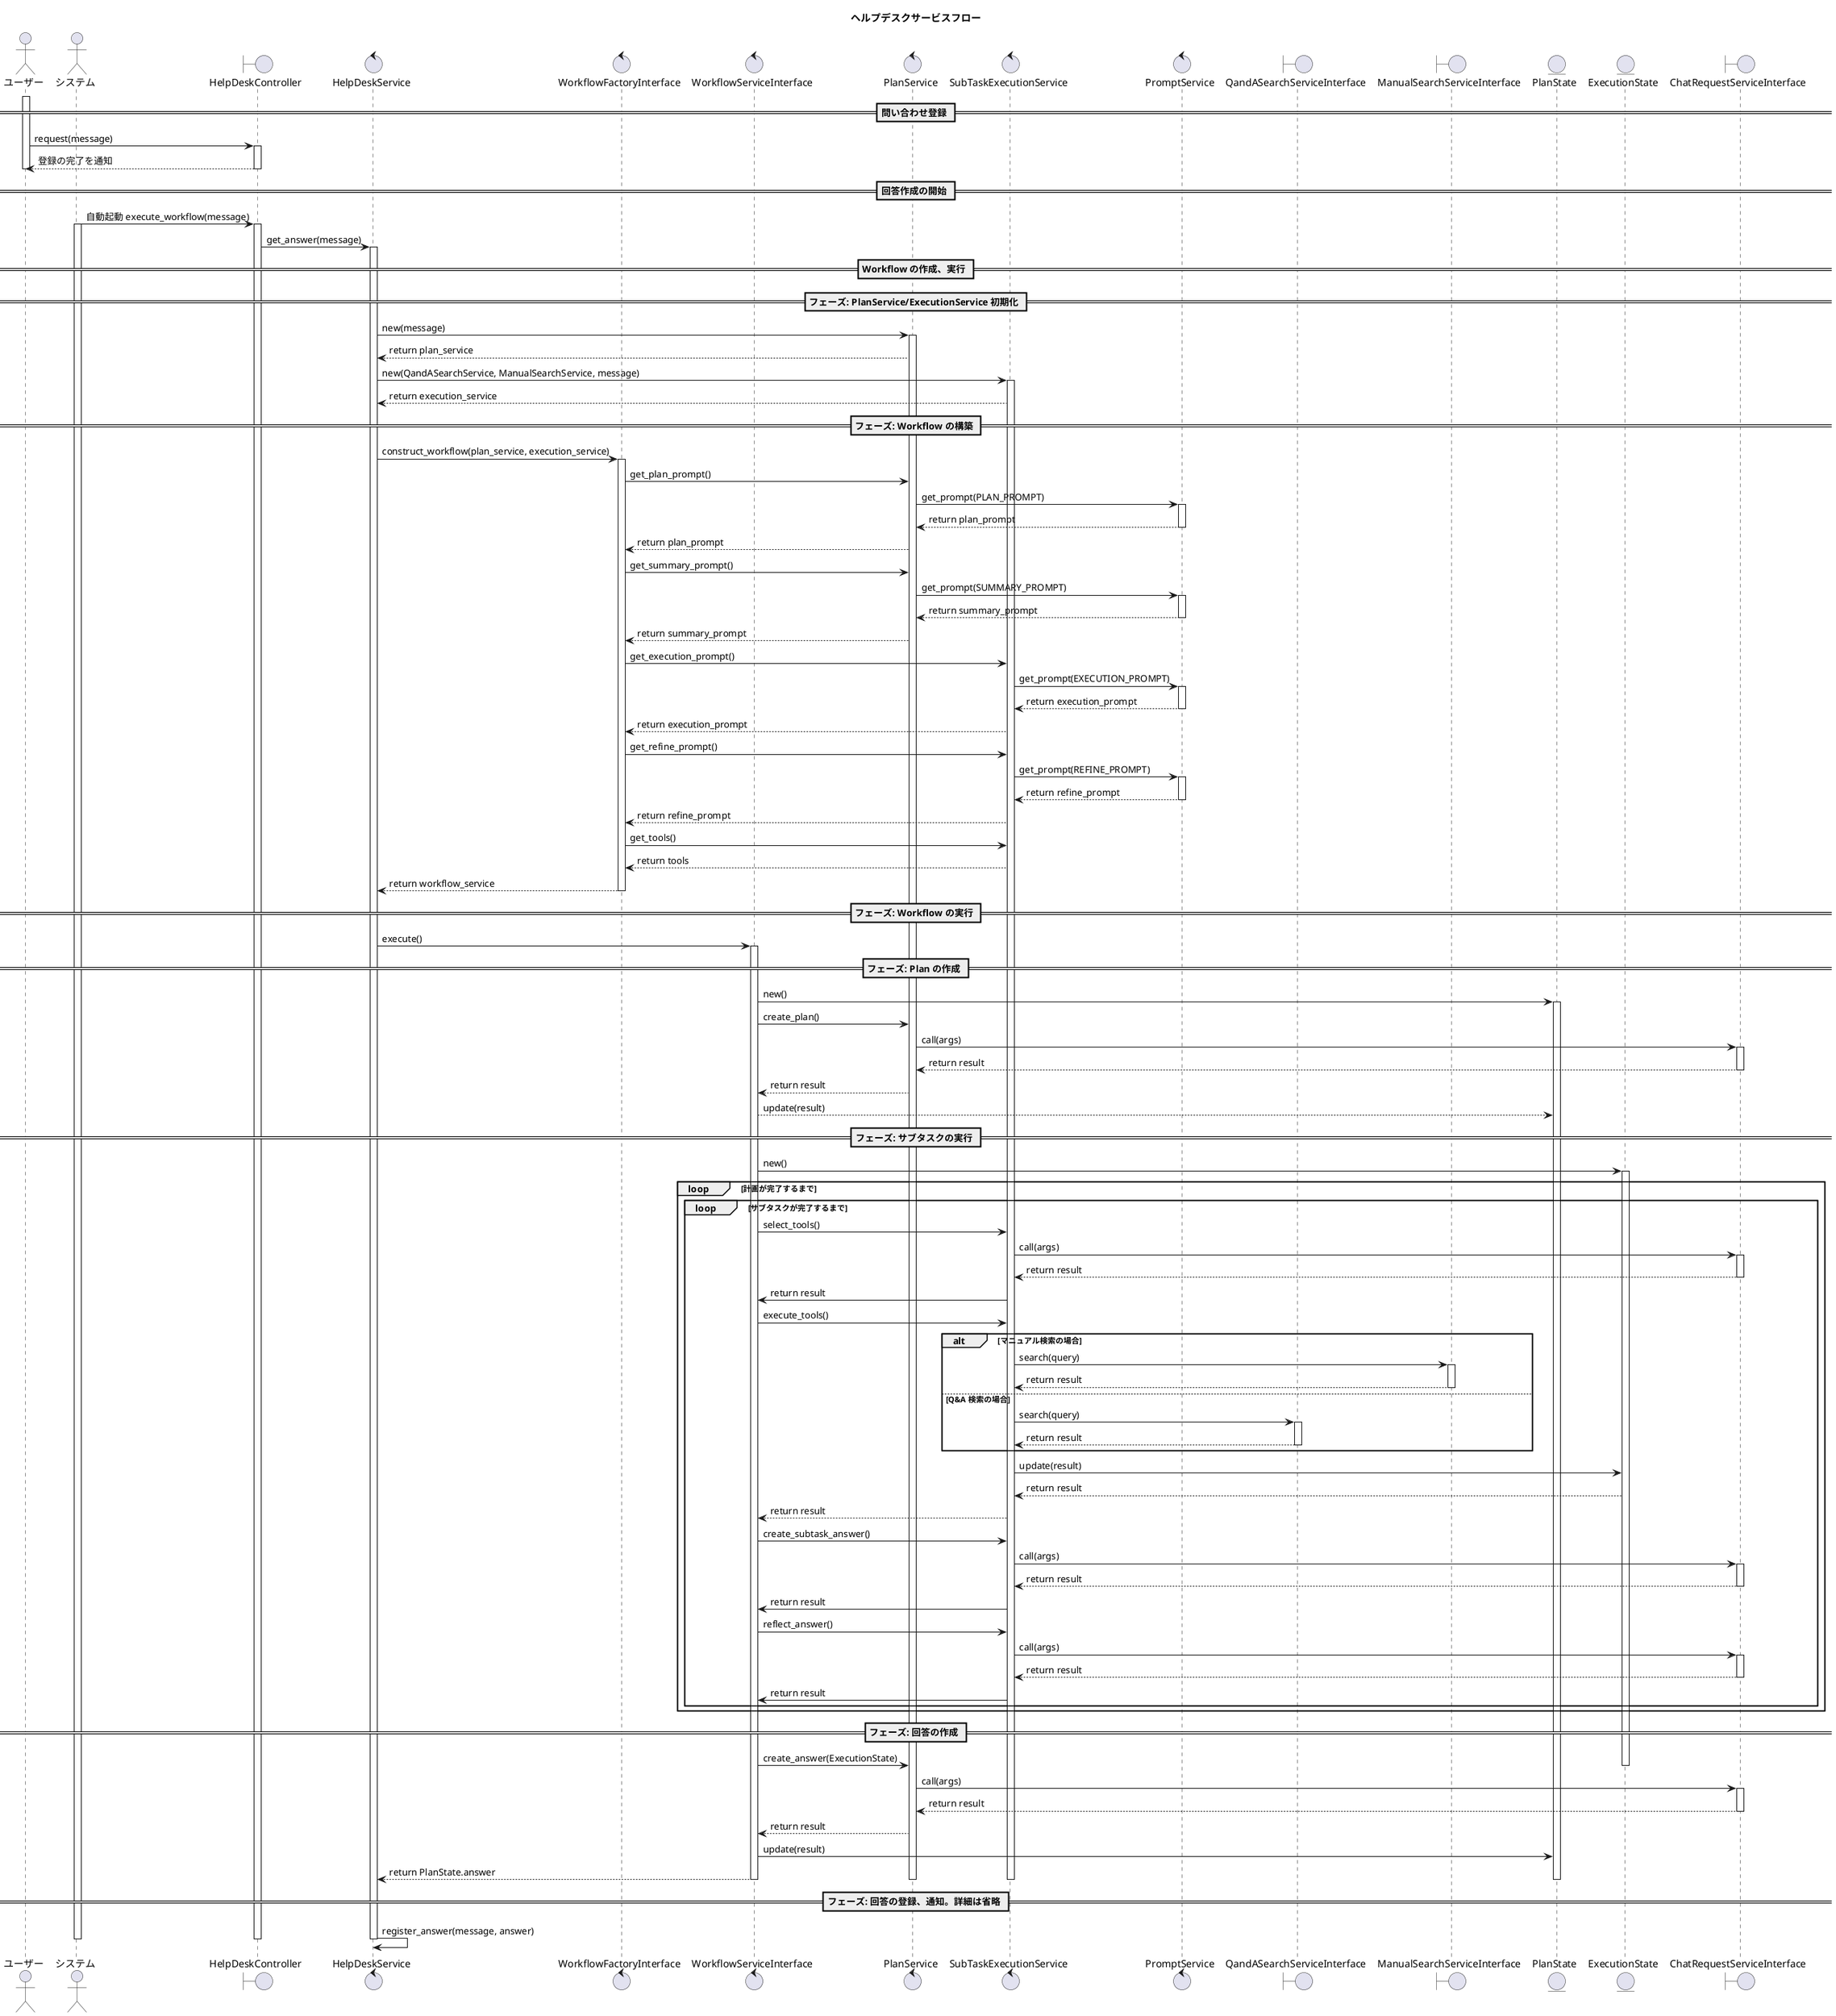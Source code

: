 @startuml

title ヘルプデスクサービスフロー

actor "ユーザー" as User
actor "システム" as System

boundary HelpDeskController
control HelpDeskService
control WorkflowFactoryInterface
control WorkflowServiceInterface
control PlanService
control SubTaskExecutionService
control PromptService
boundary QandASearchServiceInterface
boundary ManualSearchServiceInterface
entity PlanState
entity ExecutionState
boundary ChatRequestServiceInterface

== 問い合わせ登録 ==
activate User
User -> HelpDeskController : request(message)
activate HelpDeskController
HelpDeskController --> User : 登録の完了を通知
deactivate User
deactivate HelpDeskController

== 回答作成の開始 ==
System -> HelpDeskController : 自動起動 execute_workflow(message)
activate System
activate HelpDeskController
HelpDeskController -> HelpDeskService : get_answer(message)
activate HelpDeskService

== Workflow の作成、実行 ==
== フェーズ: PlanService/ExecutionService 初期化 ==
HelpDeskService -> PlanService : new(message)
activate PlanService
PlanService --> HelpDeskService: return plan_service
HelpDeskService -> SubTaskExecutionService : new(QandASearchService, ManualSearchService, message)
activate SubTaskExecutionService
SubTaskExecutionService --> HelpDeskService: return execution_service

== フェーズ: Workflow の構築 ==
HelpDeskService -> WorkflowFactoryInterface: construct_workflow(plan_service, execution_service)
activate WorkflowFactoryInterface
WorkflowFactoryInterface -> PlanService: get_plan_prompt()
PlanService -> PromptService: get_prompt(PLAN_PROMPT)
activate PromptService
PromptService --> PlanService: return plan_prompt
deactivate PromptService
PlanService --> WorkflowFactoryInterface: return plan_prompt
WorkflowFactoryInterface -> PlanService: get_summary_prompt()
PlanService -> PromptService: get_prompt(SUMMARY_PROMPT)
activate PromptService
PromptService --> PlanService: return summary_prompt
deactivate PromptService
PlanService --> WorkflowFactoryInterface: return summary_prompt
WorkflowFactoryInterface -> SubTaskExecutionService: get_execution_prompt()
SubTaskExecutionService -> PromptService: get_prompt(EXECUTION_PROMPT)
activate PromptService
PromptService --> SubTaskExecutionService: return execution_prompt
deactivate PromptService
SubTaskExecutionService --> WorkflowFactoryInterface: return execution_prompt
WorkflowFactoryInterface -> SubTaskExecutionService: get_refine_prompt()
SubTaskExecutionService -> PromptService: get_prompt(REFINE_PROMPT)
activate PromptService
PromptService --> SubTaskExecutionService: return refine_prompt
deactivate PromptService
SubTaskExecutionService --> WorkflowFactoryInterface: return refine_prompt
WorkflowFactoryInterface -> SubTaskExecutionService: get_tools()
SubTaskExecutionService --> WorkflowFactoryInterface: return tools
WorkflowFactoryInterface --> HelpDeskService: return workflow_service
deactivate WorkflowFactoryInterface

== フェーズ: Workflow の実行 ==
HelpDeskService -> WorkflowServiceInterface: execute()
activate WorkflowServiceInterface

== フェーズ: Plan の作成 ==
WorkflowServiceInterface -> PlanState: new()
activate PlanState
WorkflowServiceInterface -> PlanService: create_plan()
PlanService -> ChatRequestServiceInterface: call(args)
activate ChatRequestServiceInterface
ChatRequestServiceInterface --> PlanService: return result
deactivate ChatRequestServiceInterface
PlanService --> WorkflowServiceInterface: return result
WorkflowServiceInterface --> PlanState: update(result)

== フェーズ: サブタスクの実行 ==
WorkflowServiceInterface -> ExecutionState: new()
activate ExecutionState
loop 計画が完了するまで
    loop サブタスクが完了するまで
        WorkflowServiceInterface -> SubTaskExecutionService: select_tools()
        SubTaskExecutionService -> ChatRequestServiceInterface: call(args)
        activate ChatRequestServiceInterface
        ChatRequestServiceInterface --> SubTaskExecutionService: return result
        deactivate ChatRequestServiceInterface
        SubTaskExecutionService -> WorkflowServiceInterface: return result
        WorkflowServiceInterface -> SubTaskExecutionService: execute_tools()
        alt マニュアル検索の場合
            SubTaskExecutionService -> ManualSearchServiceInterface: search(query)
            activate ManualSearchServiceInterface
            ManualSearchServiceInterface --> SubTaskExecutionService: return result
            deactivate ManualSearchServiceInterface
        else Q&A 検索の場合
            SubTaskExecutionService -> QandASearchServiceInterface: search(query)
            activate QandASearchServiceInterface
            QandASearchServiceInterface --> SubTaskExecutionService: return result
            deactivate QandASearchServiceInterface
        end
        SubTaskExecutionService -> ExecutionState: update(result)
        ExecutionState --> SubTaskExecutionService: return result
        SubTaskExecutionService --> WorkflowServiceInterface: return result
        WorkflowServiceInterface -> SubTaskExecutionService: create_subtask_answer()
        SubTaskExecutionService -> ChatRequestServiceInterface: call(args)
        activate ChatRequestServiceInterface
        ChatRequestServiceInterface --> SubTaskExecutionService: return result
        deactivate ChatRequestServiceInterface
        SubTaskExecutionService -> WorkflowServiceInterface: return result
        WorkflowServiceInterface -> SubTaskExecutionService: reflect_answer()
        SubTaskExecutionService -> ChatRequestServiceInterface: call(args)
        activate ChatRequestServiceInterface
        ChatRequestServiceInterface --> SubTaskExecutionService: return result
        deactivate ChatRequestServiceInterface
        SubTaskExecutionService -> WorkflowServiceInterface: return result
    end
end

== フェーズ: 回答の作成 ==
WorkflowServiceInterface -> PlanService: create_answer(ExecutionState)
deactivate ExecutionState
PlanService -> ChatRequestServiceInterface: call(args)
activate ChatRequestServiceInterface
ChatRequestServiceInterface --> PlanService: return result
deactivate ChatRequestServiceInterface
PlanService --> WorkflowServiceInterface: return result
WorkflowServiceInterface -> PlanState: update(result)
WorkflowServiceInterface --> HelpDeskService: return PlanState.answer
deactivate ExecutionState
deactivate PlanState
deactivate SubTaskExecutionService
deactivate PlanService
deactivate WorkflowServiceInterface

== フェーズ: 回答の登録、通知。詳細は省略 ==
HelpDeskService -> HelpDeskService: register_answer(message, answer)
deactivate HelpDeskService
deactivate HelpDeskController
deactivate System

@enduml
